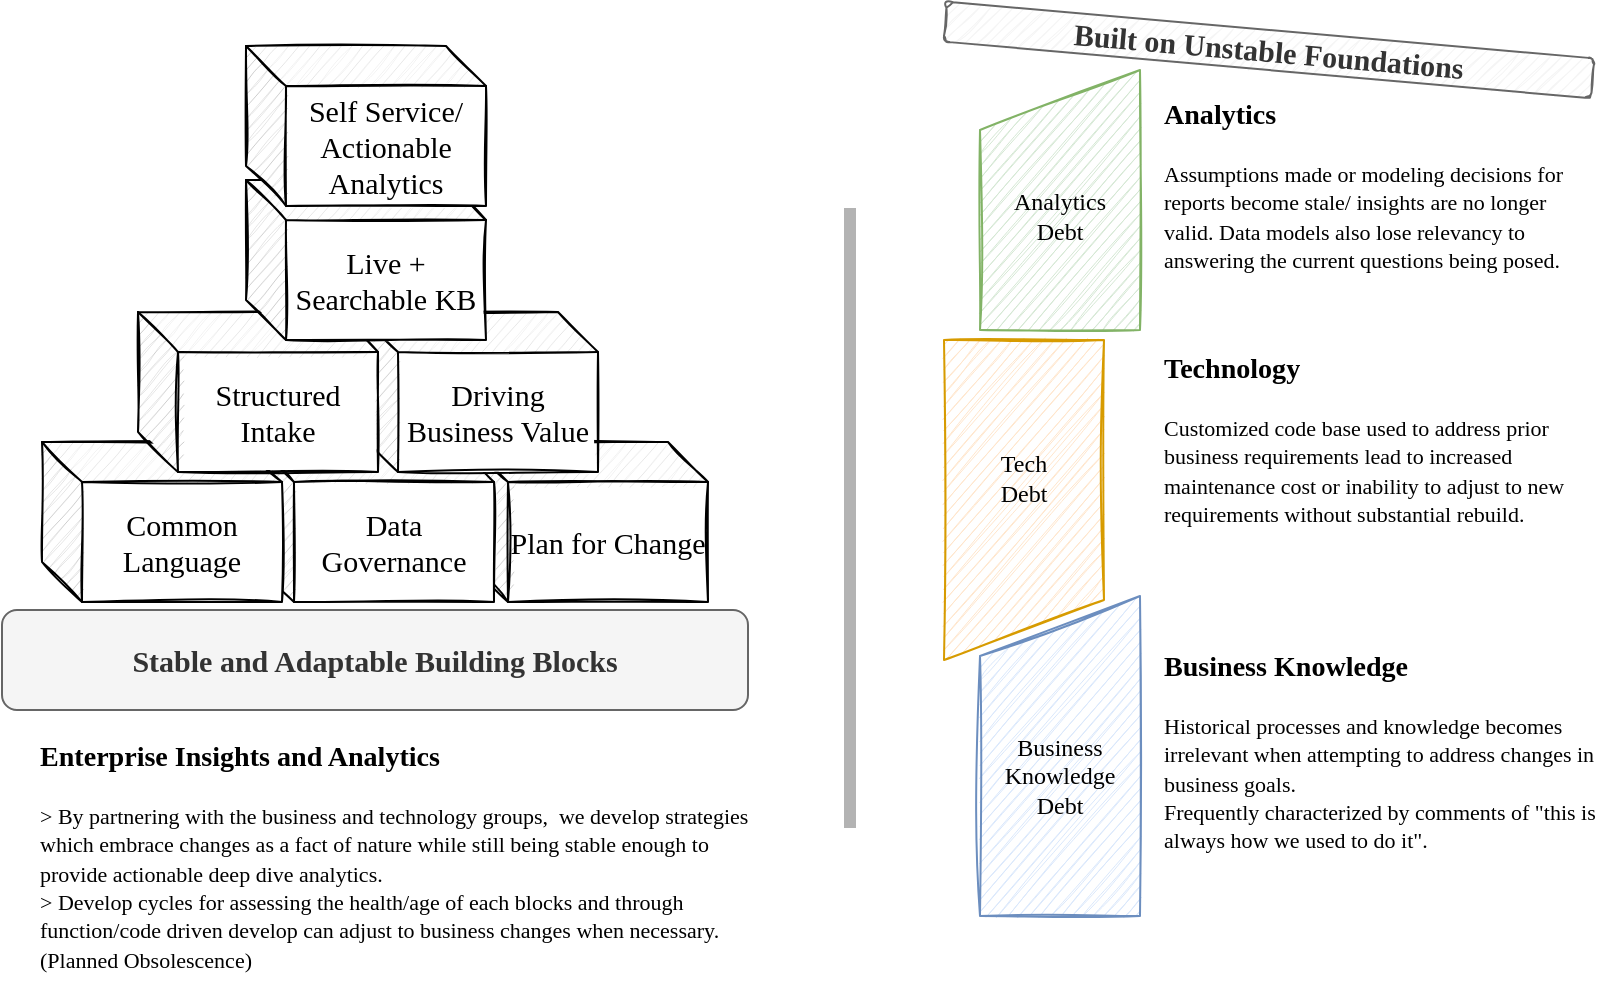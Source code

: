 <mxfile version="14.6.0" type="device"><diagram id="LlzTMpRfsZok1m5AHqui" name="Page-1"><mxGraphModel dx="1185" dy="635" grid="0" gridSize="10" guides="1" tooltips="1" connect="1" arrows="1" fold="1" page="1" pageScale="1" pageWidth="850" pageHeight="1100" math="0" shadow="0"><root><mxCell id="0"/><mxCell id="1" parent="0"/><mxCell id="JN1s8l1lXtAGJeW0wW7y-10" value="Built on Unstable Foundations" style="text;html=1;strokeColor=#666666;fillColor=#f5f5f5;align=center;verticalAlign=middle;whiteSpace=wrap;fontStyle=1;fontFamily=Georgia;fontColor=#333333;glass=0;rounded=1;rotation=5;fontSize=15;sketch=1;" vertex="1" parent="1"><mxGeometry x="506" y="107" width="325" height="20" as="geometry"/></mxCell><mxCell id="JN1s8l1lXtAGJeW0wW7y-12" value="&lt;p style=&quot;line-height: 90%&quot;&gt;&lt;/p&gt;&lt;h3&gt;&lt;font face=&quot;Georgia&quot; style=&quot;line-height: 80%&quot;&gt;Analytics&lt;/font&gt;&lt;/h3&gt;&lt;p&gt;&lt;font face=&quot;Georgia&quot; style=&quot;font-size: 11px&quot;&gt;Assumptions made or modeling decisions for reports become stale/ insights are no longer valid. Data models also lose relevancy to answering the current questions being posed.&lt;/font&gt;&lt;/p&gt;&lt;p&gt;&lt;/p&gt;" style="text;html=1;strokeColor=none;fillColor=none;spacing=5;spacingTop=-20;whiteSpace=wrap;overflow=hidden;rounded=0;glass=0;fontFamily=Helvetica;" vertex="1" parent="1"><mxGeometry x="611" y="137" width="224" height="120" as="geometry"/></mxCell><mxCell id="JN1s8l1lXtAGJeW0wW7y-13" value="&lt;h3&gt;&lt;font face=&quot;Georgia&quot;&gt;Technology&lt;/font&gt;&lt;/h3&gt;&lt;p&gt;&lt;font face=&quot;Georgia&quot; style=&quot;font-size: 11px&quot;&gt;Customized code base used to address prior business requirements lead to increased maintenance cost or inability to adjust to new requirements without substantial&amp;nbsp;rebuild.&lt;/font&gt;&lt;/p&gt;" style="text;html=1;strokeColor=none;fillColor=none;spacing=5;spacingTop=-20;whiteSpace=wrap;overflow=hidden;rounded=0;glass=0;fontFamily=Helvetica;" vertex="1" parent="1"><mxGeometry x="611" y="264" width="224" height="120" as="geometry"/></mxCell><mxCell id="JN1s8l1lXtAGJeW0wW7y-14" value="&lt;h3&gt;&lt;font face=&quot;Georgia&quot;&gt;Business Knowledge&lt;/font&gt;&lt;/h3&gt;&lt;p&gt;&lt;font face=&quot;Georgia&quot; style=&quot;font-size: 11px&quot;&gt;Historical processes and knowledge becomes irrelevant when attempting to address changes in business goals.&lt;br&gt;Frequently characterized by comments of &quot;this is always how we used to do it&quot;.&lt;/font&gt;&lt;/p&gt;&lt;p&gt;&lt;font face=&quot;Georgia&quot; style=&quot;font-size: 11px&quot;&gt;&lt;br&gt;&lt;/font&gt;&lt;/p&gt;" style="text;html=1;strokeColor=none;fillColor=none;spacing=5;spacingTop=-20;whiteSpace=wrap;overflow=hidden;rounded=0;glass=0;fontFamily=Helvetica;" vertex="1" parent="1"><mxGeometry x="611" y="413" width="224" height="143" as="geometry"/></mxCell><mxCell id="JN1s8l1lXtAGJeW0wW7y-16" value="" style="group;sketch=1;" vertex="1" connectable="0" parent="1"><mxGeometry x="524" y="390" width="80" height="160" as="geometry"/></mxCell><mxCell id="JN1s8l1lXtAGJeW0wW7y-6" value="" style="shape=manualInput;whiteSpace=wrap;html=1;fillColor=#dae8fc;strokeColor=#6c8ebf;sketch=1;" vertex="1" parent="JN1s8l1lXtAGJeW0wW7y-16"><mxGeometry width="80" height="160" as="geometry"/></mxCell><mxCell id="JN1s8l1lXtAGJeW0wW7y-5" value="Business Knowledge Debt" style="text;html=1;strokeColor=none;fillColor=none;align=center;verticalAlign=middle;whiteSpace=wrap;fontFamily=Georgia;" vertex="1" parent="JN1s8l1lXtAGJeW0wW7y-16"><mxGeometry x="20" y="80" width="40" height="20" as="geometry"/></mxCell><mxCell id="JN1s8l1lXtAGJeW0wW7y-17" value="" style="group" vertex="1" connectable="0" parent="1"><mxGeometry x="506" y="262" width="80" height="160" as="geometry"/></mxCell><mxCell id="JN1s8l1lXtAGJeW0wW7y-8" value="" style="shape=manualInput;whiteSpace=wrap;html=1;rotation=-180;fillColor=#ffe6cc;strokeColor=#d79b00;sketch=1;" vertex="1" parent="JN1s8l1lXtAGJeW0wW7y-17"><mxGeometry width="80" height="160" as="geometry"/></mxCell><mxCell id="JN1s8l1lXtAGJeW0wW7y-1" value="Tech Debt" style="text;html=1;strokeColor=none;fillColor=none;align=center;verticalAlign=middle;whiteSpace=wrap;fontFamily=Georgia;" vertex="1" parent="JN1s8l1lXtAGJeW0wW7y-17"><mxGeometry x="20" y="59" width="40" height="20" as="geometry"/></mxCell><mxCell id="JN1s8l1lXtAGJeW0wW7y-18" value="" style="group;fontFamily=Georgia;sketch=1;" vertex="1" connectable="0" parent="1"><mxGeometry x="524" y="127" width="80" height="130" as="geometry"/></mxCell><mxCell id="JN1s8l1lXtAGJeW0wW7y-7" value="" style="shape=manualInput;whiteSpace=wrap;html=1;fillColor=#d5e8d4;strokeColor=#82b366;sketch=1;" vertex="1" parent="JN1s8l1lXtAGJeW0wW7y-18"><mxGeometry width="80" height="130" as="geometry"/></mxCell><mxCell id="JN1s8l1lXtAGJeW0wW7y-2" value="Analytics Debt" style="text;html=1;strokeColor=none;fillColor=none;align=center;verticalAlign=middle;whiteSpace=wrap;fontFamily=Georgia;" vertex="1" parent="JN1s8l1lXtAGJeW0wW7y-18"><mxGeometry x="20" y="63" width="40" height="20" as="geometry"/></mxCell><mxCell id="JN1s8l1lXtAGJeW0wW7y-20" value="Plan for Change" style="shape=cube;whiteSpace=wrap;html=1;boundedLbl=1;backgroundOutline=1;darkOpacity=0.05;darkOpacity2=0.1;rounded=1;glass=0;sketch=1;fontFamily=Georgia;fontSize=15;" vertex="1" parent="1"><mxGeometry x="268" y="313" width="120" height="80" as="geometry"/></mxCell><mxCell id="JN1s8l1lXtAGJeW0wW7y-21" value="Data Governance" style="shape=cube;whiteSpace=wrap;html=1;boundedLbl=1;backgroundOutline=1;darkOpacity=0.05;darkOpacity2=0.1;rounded=1;glass=0;sketch=1;fontFamily=Georgia;fontSize=15;" vertex="1" parent="1"><mxGeometry x="161" y="313" width="120" height="80" as="geometry"/></mxCell><mxCell id="JN1s8l1lXtAGJeW0wW7y-22" value="Common Language" style="shape=cube;whiteSpace=wrap;html=1;boundedLbl=1;backgroundOutline=1;darkOpacity=0.05;darkOpacity2=0.1;rounded=1;glass=0;sketch=1;fontFamily=Georgia;fontSize=15;" vertex="1" parent="1"><mxGeometry x="55" y="313" width="120" height="80" as="geometry"/></mxCell><mxCell id="JN1s8l1lXtAGJeW0wW7y-23" value="Stable and Adaptable Building Blocks" style="text;html=1;strokeColor=#666666;fillColor=#f5f5f5;align=center;verticalAlign=middle;whiteSpace=wrap;fontStyle=1;fontFamily=Georgia;fontColor=#333333;glass=0;rounded=1;rotation=0;fontSize=15;sketch=0;" vertex="1" parent="1"><mxGeometry x="35" y="397" width="373" height="50" as="geometry"/></mxCell><mxCell id="JN1s8l1lXtAGJeW0wW7y-24" value="Driving Business Value" style="shape=cube;whiteSpace=wrap;html=1;boundedLbl=1;backgroundOutline=1;darkOpacity=0.05;darkOpacity2=0.1;rounded=1;glass=0;sketch=1;fontFamily=Georgia;fontSize=15;" vertex="1" parent="1"><mxGeometry x="213" y="248" width="120" height="80" as="geometry"/></mxCell><mxCell id="JN1s8l1lXtAGJeW0wW7y-25" value="Structured Intake" style="shape=cube;whiteSpace=wrap;html=1;boundedLbl=1;backgroundOutline=1;darkOpacity=0.05;darkOpacity2=0.1;rounded=1;glass=0;sketch=1;fontFamily=Georgia;fontSize=15;" vertex="1" parent="1"><mxGeometry x="103" y="248" width="120" height="80" as="geometry"/></mxCell><mxCell id="JN1s8l1lXtAGJeW0wW7y-26" value="&lt;font style=&quot;font-size: 15px&quot;&gt;Live + Searchable KB&lt;/font&gt;" style="shape=cube;whiteSpace=wrap;html=1;boundedLbl=1;backgroundOutline=1;darkOpacity=0.05;darkOpacity2=0.1;rounded=1;glass=0;sketch=1;fontFamily=Georgia;fontSize=15;" vertex="1" parent="1"><mxGeometry x="157" y="182" width="120" height="80" as="geometry"/></mxCell><mxCell id="JN1s8l1lXtAGJeW0wW7y-27" value="&lt;h3&gt;&lt;font face=&quot;Georgia&quot;&gt;Enterprise Insights and Analytics&lt;/font&gt;&lt;/h3&gt;&lt;p&gt;&lt;span style=&quot;font-family: &amp;#34;georgia&amp;#34; ; font-size: 11px&quot;&gt;&amp;gt; By partnering with the business and technology groups,&amp;nbsp; we develop strategies which embrace changes as a fact of nature while still being stable enough to provide actionable deep dive analytics.&amp;nbsp;&lt;/span&gt;&lt;br&gt;&lt;font face=&quot;Georgia&quot;&gt;&lt;span style=&quot;font-size: 11px&quot;&gt;&amp;gt; Develop cycles for assessing the health/age of each blocks and through function/code driven develop can adjust to business changes when necessary. (Planned Obsolescence)&lt;/span&gt;&lt;/font&gt;&lt;/p&gt;&lt;p&gt;&lt;font face=&quot;Georgia&quot; style=&quot;font-size: 11px&quot;&gt;&lt;br&gt;&lt;/font&gt;&lt;/p&gt;" style="text;html=1;strokeColor=none;fillColor=none;spacing=5;spacingTop=-20;whiteSpace=wrap;overflow=hidden;rounded=0;glass=0;fontFamily=Helvetica;" vertex="1" parent="1"><mxGeometry x="49" y="458" width="378" height="132" as="geometry"/></mxCell><mxCell id="JN1s8l1lXtAGJeW0wW7y-28" value="" style="endArrow=none;html=1;strokeWidth=6;fontFamily=Georgia;fontSize=15;strokeColor=#B3B3B3;" edge="1" parent="1"><mxGeometry width="50" height="50" relative="1" as="geometry"><mxPoint x="459" y="506" as="sourcePoint"/><mxPoint x="459" y="196" as="targetPoint"/></mxGeometry></mxCell><mxCell id="JN1s8l1lXtAGJeW0wW7y-29" value="&lt;font style=&quot;font-size: 15px&quot;&gt;Self Service/ Actionable Analytics&lt;/font&gt;" style="shape=cube;whiteSpace=wrap;html=1;boundedLbl=1;backgroundOutline=1;darkOpacity=0.05;darkOpacity2=0.1;rounded=1;glass=0;sketch=1;fontFamily=Georgia;fontSize=15;" vertex="1" parent="1"><mxGeometry x="157" y="115" width="120" height="80" as="geometry"/></mxCell></root></mxGraphModel></diagram></mxfile>